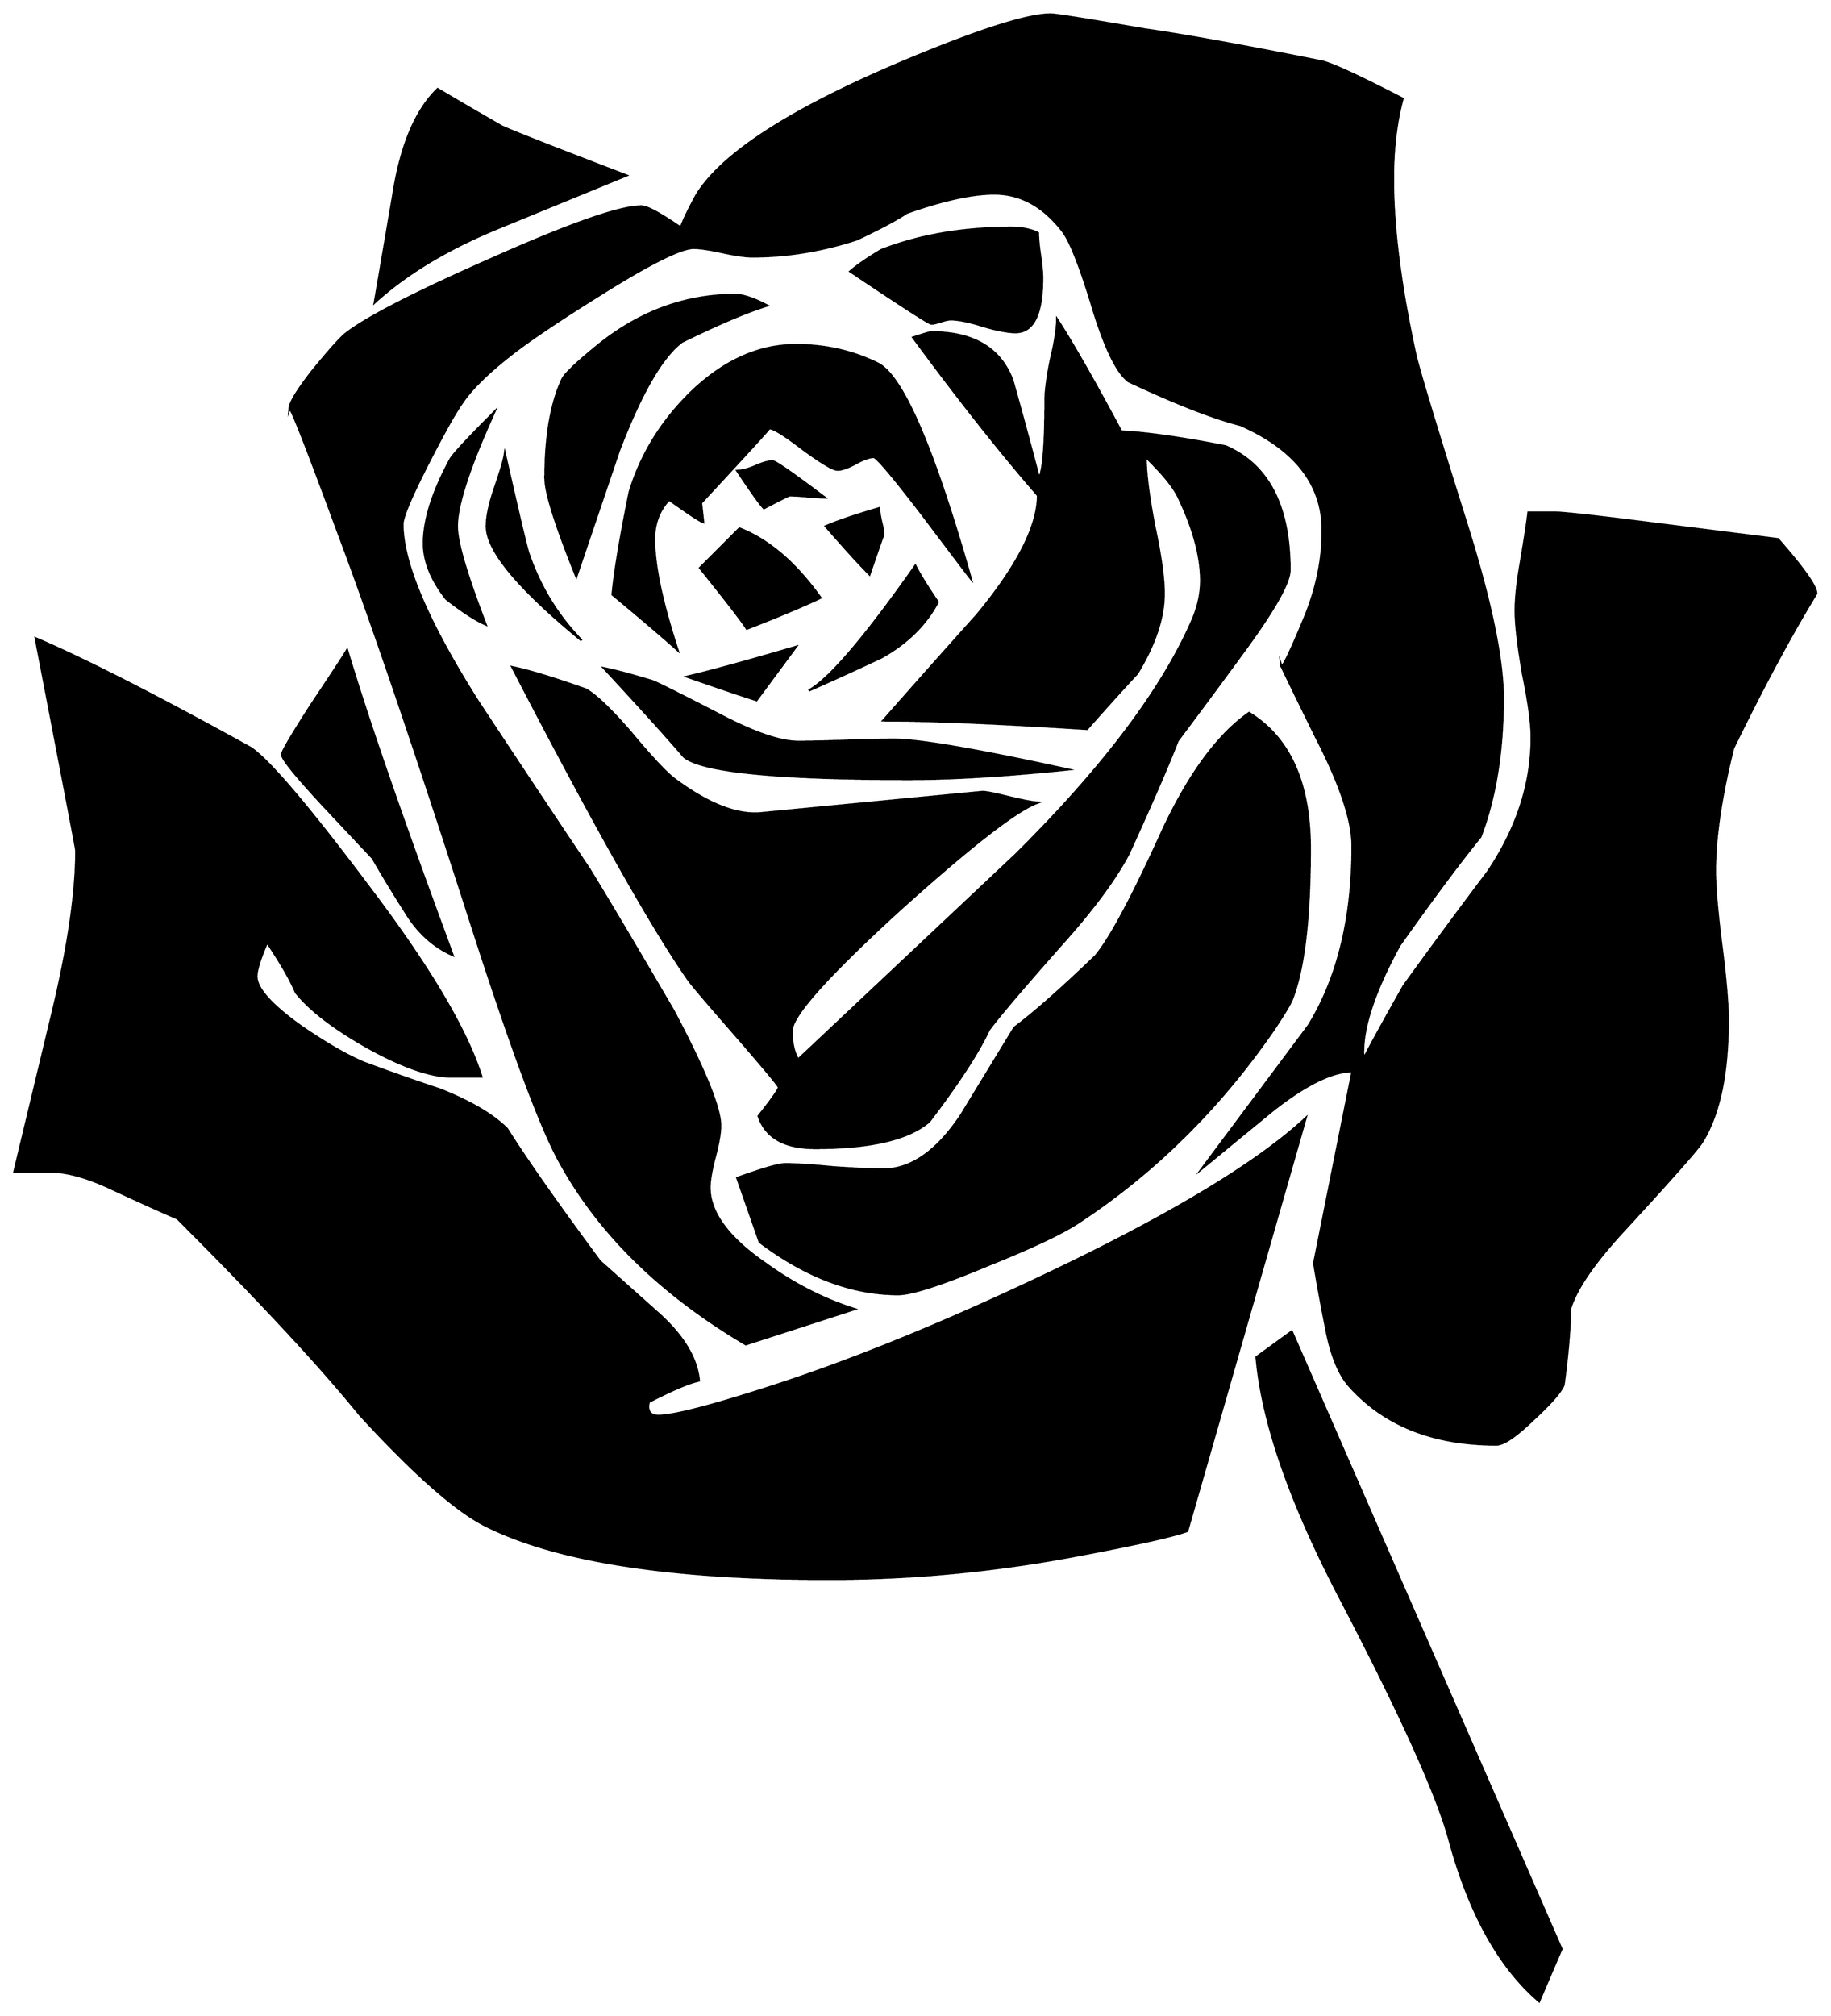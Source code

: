 


\begin{tikzpicture}[y=0.80pt, x=0.80pt, yscale=-1.0, xscale=1.0, inner sep=0pt, outer sep=0pt]
\begin{scope}[shift={(100.0,1699.0)},nonzero rule]
  \path[draw=.,fill=.,line width=1.600pt] (1046.0,-1260.0) ..
    controls (1046.0,-1226.0) and (1037.667,-1209.0) ..
    (1021.0,-1209.0) .. controls (1013.667,-1209.0) and
    (1003.333,-1211.0) .. (990.0,-1215.0) .. controls
    (977.333,-1219.0) and (967.333,-1221.0) .. (960.0,-1221.0) ..
    controls (958.0,-1221.0) and (955.0,-1220.333) ..
    (951.0,-1219.0) .. controls (947.0,-1217.667) and
    (944.0,-1217.0) .. (942.0,-1217.0) .. controls
    (940.0,-1217.0) and (914.667,-1233.333) .. (866.0,-1266.0) ..
    controls (872.0,-1271.333) and (881.667,-1278.0) ..
    (895.0,-1286.0) .. controls (931.0,-1300.0) and
    (971.667,-1307.0) .. (1017.0,-1307.0) .. controls
    (1027.0,-1307.0) and (1035.333,-1305.333) .. (1042.0,-1302.0) ..
    controls (1042.0,-1297.333) and (1042.667,-1290.333) ..
    (1044.0,-1281.0) .. controls (1045.333,-1271.667) and
    (1046.0,-1264.667) .. (1046.0,-1260.0) -- cycle(1772.0,-964.0)
    .. controls (1748.667,-926.0) and (1722.667,-877.667) ..
    (1694.0,-819.0) .. controls (1682.667,-773.667) and
    (1677.0,-735.333) .. (1677.0,-704.0) .. controls
    (1677.0,-688.667) and (1679.0,-665.333) .. (1683.0,-634.0) ..
    controls (1687.0,-602.667) and (1689.0,-579.333) ..
    (1689.0,-564.0) .. controls (1689.0,-514.0) and
    (1681.0,-476.0) .. (1665.0,-450.0) .. controls
    (1661.0,-443.333) and (1635.333,-414.333) .. (1588.0,-363.0) ..
    controls (1562.0,-334.333) and (1546.333,-311.0) ..
    (1541.0,-293.0) .. controls (1541.0,-275.667) and
    (1539.0,-252.0) .. (1535.0,-222.0) .. controls
    (1532.333,-215.333) and (1522.667,-204.333) .. (1506.0,-189.0) ..
    controls (1490.0,-173.667) and (1478.667,-166.0) ..
    (1472.0,-166.0) .. controls (1412.667,-166.0) and
    (1366.667,-184.333) .. (1334.0,-221.0) .. controls
    (1324.0,-232.333) and (1316.667,-250.667) .. (1312.0,-276.0) ..
    controls (1308.0,-296.0) and (1304.333,-316.0) ..
    (1301.0,-336.0) -- (1337.0,-516.0) .. controls
    (1318.333,-516.0) and (1293.667,-504.0) .. (1263.0,-480.0) ..
    controls (1241.0,-462.0) and (1218.667,-443.667) ..
    (1196.0,-425.0) .. controls (1229.333,-469.667) and
    (1262.667,-514.333) .. (1296.0,-559.0) .. controls
    (1323.333,-603.667) and (1337.0,-659.667) .. (1337.0,-727.0) ..
    controls (1337.0,-751.0) and (1325.667,-785.0) ..
    (1303.0,-829.0) .. controls (1281.0,-873.667) and
    (1270.0,-896.333) .. (1270.0,-897.0) .. controls
    (1270.0,-891.0) and (1277.333,-905.667) .. (1292.0,-941.0) ..
    controls (1303.333,-968.333) and (1309.0,-995.667) ..
    (1309.0,-1023.0) .. controls (1309.0,-1066.333) and
    (1283.333,-1099.333) .. (1232.0,-1122.0) .. controls
    (1206.0,-1128.667) and (1171.0,-1142.333) .. (1127.0,-1163.0) ..
    controls (1116.333,-1171.0) and (1105.333,-1193.333) ..
    (1094.0,-1230.0) .. controls (1082.0,-1270.0) and
    (1072.333,-1294.667) .. (1065.0,-1304.0) .. controls
    (1047.0,-1327.333) and (1025.667,-1339.0) .. (1001.0,-1339.0) ..
    controls (980.333,-1339.0) and (953.0,-1333.0) ..
    (919.0,-1321.0) .. controls (909.0,-1314.333) and
    (893.333,-1306.0) .. (872.0,-1296.0) .. controls
    (839.333,-1285.333) and (806.667,-1280.0) .. (774.0,-1280.0) ..
    controls (768.0,-1280.0) and (758.667,-1281.333) ..
    (746.0,-1284.0) .. controls (734.0,-1286.667) and
    (725.0,-1288.0) .. (719.0,-1288.0) .. controls
    (707.0,-1288.0) and (677.667,-1273.333) .. (631.0,-1244.0) ..
    controls (590.333,-1218.667) and (561.333,-1199.0) ..
    (544.0,-1185.0) .. controls (524.0,-1169.0) and
    (510.0,-1155.0) .. (502.0,-1143.0) .. controls
    (495.333,-1133.667) and (484.667,-1114.667) .. (470.0,-1086.0) ..
    controls (454.0,-1054.667) and (446.0,-1035.667) ..
    (446.0,-1029.0) .. controls (446.0,-993.0) and
    (469.333,-938.0) .. (516.0,-864.0) .. controls (550.667,-811.333)
    and (585.667,-758.667) .. (621.0,-706.0) .. controls
    (639.0,-676.667) and (665.333,-632.333) .. (700.0,-573.0) ..
    controls (729.333,-517.667) and (744.0,-481.667) .. (744.0,-465.0)
    .. controls (744.0,-458.333) and (742.333,-448.667) ..
    (739.0,-436.0) .. controls (735.667,-423.333) and (734.0,-413.667)
    .. (734.0,-407.0) .. controls (734.0,-383.667) and
    (751.333,-360.0) .. (786.0,-336.0) .. controls (812.667,-316.667)
    and (840.667,-302.333) .. (870.0,-293.0) -- (768.0,-260.0) ..
    controls (688.0,-307.333) and (629.667,-364.667) .. (593.0,-432.0)
    .. controls (575.0,-464.667) and (546.667,-541.333) ..
    (508.0,-662.0) .. controls (456.667,-821.333) and (415.667,-941.667)
    .. (385.0,-1023.0) .. controls (355.0,-1104.333) and
    (340.0,-1142.333) .. (340.0,-1137.0) .. controls
    (340.0,-1142.333) and (347.0,-1154.0) .. (361.0,-1172.0) ..
    controls (375.667,-1190.0) and (386.0,-1201.667) ..
    (392.0,-1207.0) .. controls (411.333,-1222.333) and
    (457.333,-1246.0) .. (530.0,-1278.0) .. controls
    (603.333,-1310.667) and (650.0,-1327.0) .. (670.0,-1327.0) ..
    controls (675.333,-1327.0) and (687.667,-1320.333) ..
    (707.0,-1307.0) .. controls (709.667,-1314.333) and
    (714.667,-1324.667) .. (722.0,-1338.0) .. controls
    (746.0,-1376.667) and (810.0,-1418.0) .. (914.0,-1462.0) ..
    controls (985.333,-1492.0) and (1032.0,-1507.0) ..
    (1054.0,-1507.0) .. controls (1058.667,-1507.0) and
    (1088.0,-1502.333) .. (1142.0,-1493.0) .. controls
    (1179.333,-1487.667) and (1234.667,-1477.667) .. (1308.0,-1463.0) ..
    controls (1317.333,-1461.0) and (1342.667,-1449.333) ..
    (1384.0,-1428.0) .. controls (1378.0,-1406.0) and
    (1375.0,-1381.0) .. (1375.0,-1353.0) .. controls
    (1375.0,-1307.0) and (1382.0,-1252.0) .. (1396.0,-1188.0) ..
    controls (1399.333,-1173.333) and (1415.667,-1119.333) ..
    (1445.0,-1026.0) .. controls (1467.0,-955.333) and
    (1478.0,-902.0) .. (1478.0,-866.0) .. controls
    (1478.0,-816.0) and (1471.0,-772.667) .. (1457.0,-736.0) ..
    controls (1437.0,-711.333) and (1411.667,-677.333) ..
    (1381.0,-634.0) .. controls (1357.667,-591.333) and
    (1346.333,-557.333) .. (1347.0,-532.0) -- (1347.0,-527.0) ..
    controls (1355.0,-542.333) and (1367.667,-565.333) ..
    (1385.0,-596.0) .. controls (1411.0,-632.0) and
    (1437.333,-667.667) .. (1464.0,-703.0) .. controls
    (1491.333,-743.667) and (1505.0,-785.667) .. (1505.0,-829.0) ..
    controls (1505.0,-842.333) and (1502.333,-862.0) ..
    (1497.0,-888.0) .. controls (1492.333,-914.667) and
    (1490.0,-934.667) .. (1490.0,-948.0) .. controls
    (1490.0,-960.0) and (1491.667,-975.333) .. (1495.0,-994.0) ..
    controls (1499.0,-1018.0) and (1501.333,-1033.333) ..
    (1502.0,-1040.0) -- (1526.0,-1040.0) .. controls
    (1532.667,-1040.0) and (1555.0,-1037.667) .. (1593.0,-1033.0) --
    (1736.0,-1015.0) .. controls (1760.0,-987.667) and
    (1772.0,-970.667) .. (1772.0,-964.0) -- cycle(897.0,-1019.0)
    .. controls (897.0,-1019.667) and (892.667,-1007.333) ..
    (884.0,-982.0) .. controls (874.667,-991.333) and
    (861.0,-1006.333) .. (843.0,-1027.0) .. controls
    (853.667,-1031.667) and (870.333,-1037.333) .. (893.0,-1044.0) ..
    controls (893.0,-1041.333) and (893.667,-1037.0) ..
    (895.0,-1031.0) .. controls (896.333,-1025.667) and
    (897.0,-1021.667) .. (897.0,-1019.0) -- cycle(656.0,-1356.0)
    .. controls (615.333,-1339.333) and (574.667,-1322.667) ..
    (534.0,-1306.0) .. controls (487.333,-1286.667) and
    (449.333,-1263.667) .. (420.0,-1237.0) .. controls
    (420.667,-1240.333) and (426.667,-1275.333) .. (438.0,-1342.0) ..
    controls (445.333,-1386.0) and (459.0,-1417.667) ..
    (479.0,-1437.0) .. controls (492.333,-1429.0) and
    (512.333,-1417.333) .. (539.0,-1402.0) .. controls
    (549.0,-1397.333) and (588.0,-1382.0) .. (656.0,-1356.0) --
    cycle(842.0,-1054.0) .. controls (838.667,-1054.0) and
    (833.333,-1054.333) .. (826.0,-1055.0) .. controls
    (818.667,-1055.667) and (813.0,-1056.0) .. (809.0,-1056.0) ..
    controls (808.333,-1056.0) and (800.333,-1052.0) ..
    (785.0,-1044.0) .. controls (781.667,-1047.333) and
    (773.333,-1059.0) .. (760.0,-1079.0) .. controls
    (764.0,-1079.0) and (769.333,-1080.333) .. (776.0,-1083.0) ..
    controls (783.333,-1086.333) and (789.0,-1088.0) ..
    (793.0,-1088.0) .. controls (795.667,-1088.0) and
    (812.0,-1076.667) .. (842.0,-1054.0) -- cycle(979.0,-978.0) ..
    controls (978.333,-978.667) and (962.667,-999.333) ..
    (932.0,-1040.0) .. controls (905.333,-1074.667) and
    (890.667,-1092.0) .. (888.0,-1092.0) .. controls
    (884.0,-1092.0) and (878.333,-1090.0) .. (871.0,-1086.0) ..
    controls (863.667,-1082.0) and (858.0,-1080.0) ..
    (854.0,-1080.0) .. controls (850.0,-1080.0) and
    (839.333,-1086.333) .. (822.0,-1099.0) .. controls
    (804.667,-1112.333) and (794.0,-1119.0) .. (790.0,-1119.0) ..
    controls (790.667,-1119.0) and (769.333,-1095.667) ..
    (726.0,-1049.0) -- (728.0,-1031.0) .. controls
    (725.333,-1031.667) and (714.667,-1038.667) .. (696.0,-1052.0) ..
    controls (686.667,-1042.0) and (682.0,-1029.667) ..
    (682.0,-1015.0) .. controls (682.0,-990.333) and
    (689.333,-955.667) .. (704.0,-911.0) .. controls (690.667,-923.0)
    and (670.333,-940.333) .. (643.0,-963.0) .. controls
    (645.0,-984.333) and (650.333,-1016.333) .. (659.0,-1059.0) ..
    controls (669.667,-1094.333) and (689.0,-1125.667) ..
    (717.0,-1153.0) .. controls (747.667,-1182.333) and
    (780.333,-1197.0) .. (815.0,-1197.0) .. controls
    (842.333,-1197.0) and (867.667,-1191.333) .. (891.0,-1180.0) ..
    controls (914.333,-1169.333) and (943.667,-1102.0) ..
    (979.0,-978.0) -- cycle(948.0,-956.0) .. controls
    (936.667,-934.667) and (919.0,-917.333) .. (895.0,-904.0) ..
    controls (872.333,-893.333) and (849.667,-883.0) .. (827.0,-873.0)
    .. controls (846.333,-883.667) and (879.667,-922.667) ..
    (927.0,-990.0) .. controls (931.0,-982.0) and (938.0,-970.667)
    .. (948.0,-956.0) -- cycle(788.0,-1234.0) .. controls
    (768.667,-1228.0) and (742.0,-1216.667) .. (708.0,-1200.0) ..
    controls (689.333,-1186.0) and (669.667,-1152.0) ..
    (649.0,-1098.0) .. controls (635.667,-1058.667) and
    (622.333,-1019.333) .. (609.0,-980.0) .. controls
    (589.667,-1028.0) and (580.0,-1058.667) .. (580.0,-1072.0) ..
    controls (580.0,-1111.333) and (585.333,-1142.333) ..
    (596.0,-1165.0) .. controls (598.667,-1170.333) and
    (610.333,-1181.333) .. (631.0,-1198.0) .. controls
    (669.667,-1228.667) and (712.0,-1244.0) .. (758.0,-1244.0) ..
    controls (765.333,-1244.0) and (775.333,-1240.667) ..
    (788.0,-1234.0) -- cycle(838.0,-960.0) .. controls
    (822.667,-952.667) and (799.667,-943.0) .. (769.0,-931.0) ..
    controls (764.333,-938.333) and (749.667,-957.333) .. (725.0,-988.0)
    -- (762.0,-1025.0) .. controls (789.333,-1014.333) and
    (814.667,-992.667) .. (838.0,-960.0) -- cycle(1278.0,-986.0) ..
    controls (1278.0,-974.0) and (1263.0,-947.667) ..
    (1233.0,-907.0) .. controls (1213.0,-879.667) and
    (1193.0,-852.667) .. (1173.0,-826.0) .. controls
    (1163.667,-802.0) and (1148.333,-766.667) .. (1127.0,-720.0) ..
    controls (1114.333,-696.0) and (1093.333,-667.667) ..
    (1064.0,-635.0) .. controls (1028.0,-594.333) and
    (1005.333,-567.667) .. (996.0,-555.0) .. controls (986.0,-533.667)
    and (967.333,-505.0) .. (940.0,-469.0) .. controls
    (920.667,-452.333) and (885.0,-444.0) .. (833.0,-444.0) ..
    controls (804.333,-444.0) and (786.667,-454.0) .. (780.0,-474.0)
    .. controls (792.667,-490.0) and (799.0,-499.0) ..
    (799.0,-501.0) .. controls (799.0,-502.333) and (786.0,-518.0)
    .. (760.0,-548.0) .. controls (732.0,-580.0) and
    (716.667,-598.0) .. (714.0,-602.0) .. controls (680.0,-650.667)
    and (625.0,-748.333) .. (549.0,-895.0) .. controls
    (565.0,-891.667) and (588.0,-884.667) .. (618.0,-874.0) ..
    controls (627.333,-868.667) and (641.0,-855.667) .. (659.0,-835.0)
    .. controls (679.0,-811.0) and (693.0,-796.0) ..
    (701.0,-790.0) .. controls (732.333,-766.667) and (759.333,-756.0)
    .. (782.0,-758.0) -- (990.0,-778.0) .. controls
    (993.333,-778.0) and (1001.667,-776.333) .. (1015.0,-773.0) ..
    controls (1029.0,-769.667) and (1038.0,-768.0) ..
    (1042.0,-768.0) .. controls (1022.667,-761.333) and
    (979.667,-728.0) .. (913.0,-668.0) .. controls (845.0,-606.0)
    and (811.0,-568.0) .. (811.0,-554.0) .. controls
    (811.0,-542.667) and (813.0,-533.667) .. (817.0,-527.0) ..
    controls (885.0,-591.0) and (953.0,-655.0) ..
    (1021.0,-719.0) .. controls (1102.333,-799.667) and
    (1157.333,-872.333) .. (1186.0,-937.0) .. controls
    (1192.0,-950.333) and (1195.0,-963.333) .. (1195.0,-976.0) ..
    controls (1195.0,-998.667) and (1188.0,-1024.667) ..
    (1174.0,-1054.0) .. controls (1169.333,-1064.0) and
    (1159.0,-1076.667) .. (1143.0,-1092.0) .. controls
    (1143.0,-1077.333) and (1145.667,-1056.0) .. (1151.0,-1028.0) ..
    controls (1157.0,-1000.0) and (1160.0,-978.667) ..
    (1160.0,-964.0) .. controls (1160.0,-941.333) and
    (1151.667,-916.333) .. (1135.0,-889.0) .. controls
    (1124.333,-877.667) and (1108.667,-860.333) .. (1088.0,-837.0) ..
    controls (1004.667,-842.333) and (941.0,-845.0) ..
    (897.0,-845.0) .. controls (926.333,-878.333) and (955.667,-911.333)
    .. (985.0,-944.0) .. controls (1023.0,-990.0) and
    (1042.0,-1027.333) .. (1042.0,-1056.0) .. controls
    (1006.667,-1096.667) and (967.667,-1146.0) .. (925.0,-1204.0) ..
    controls (935.0,-1207.333) and (940.667,-1209.0) ..
    (942.0,-1209.0) .. controls (981.333,-1209.0) and
    (1006.667,-1194.0) .. (1018.0,-1164.0) .. controls
    (1026.667,-1133.333) and (1035.0,-1102.667) .. (1043.0,-1072.0) ..
    controls (1047.0,-1079.333) and (1049.0,-1103.667) ..
    (1049.0,-1145.0) .. controls (1049.0,-1153.667) and
    (1050.667,-1166.333) .. (1054.0,-1183.0) .. controls
    (1058.0,-1199.667) and (1060.0,-1212.333) .. (1060.0,-1221.0) ..
    controls (1074.667,-1198.333) and (1094.667,-1163.333) ..
    (1120.0,-1116.0) .. controls (1144.667,-1114.667) and
    (1177.333,-1110.0) .. (1218.0,-1102.0) .. controls
    (1258.0,-1084.667) and (1278.0,-1046.0) .. (1278.0,-986.0) --
    cycle(1070.0,-799.0) .. controls (1012.0,-793.0) and
    (962.333,-790.0) .. (921.0,-790.0) .. controls (797.0,-790.0)
    and (726.667,-797.0) .. (710.0,-811.0) .. controls
    (694.0,-829.667) and (669.0,-857.333) .. (635.0,-894.0) ..
    controls (645.0,-892.0) and (660.0,-888.0) .. (680.0,-882.0)
    .. controls (684.0,-880.667) and (706.667,-869.333) ..
    (748.0,-848.0) .. controls (778.0,-832.667) and (801.0,-825.0)
    .. (817.0,-825.0) .. controls (827.0,-825.0) and
    (842.0,-825.333) .. (862.0,-826.0) .. controls (882.0,-826.667)
    and (897.0,-827.0) .. (907.0,-827.0) .. controls
    (930.333,-827.0) and (984.667,-817.667) .. (1070.0,-799.0) --
    cycle(815.0,-914.0) -- (778.0,-864.0) .. controls
    (763.333,-868.667) and (741.667,-876.0) .. (713.0,-886.0) ..
    controls (735.667,-891.333) and (769.667,-900.667) .. (815.0,-914.0)
    -- cycle(1297.0,-725.0) .. controls (1297.0,-659.0) and
    (1291.333,-611.667) .. (1280.0,-583.0) .. controls
    (1278.0,-578.333) and (1272.333,-569.0) .. (1263.0,-555.0) ..
    controls (1212.333,-481.667) and (1151.667,-421.667) ..
    (1081.0,-375.0) .. controls (1066.333,-365.0) and
    (1038.333,-351.667) .. (997.0,-335.0) .. controls (952.333,-316.333)
    and (923.667,-307.0) .. (911.0,-307.0) .. controls
    (867.667,-307.0) and (824.333,-323.333) .. (781.0,-356.0) ..
    controls (776.333,-369.333) and (769.333,-389.333) .. (760.0,-416.0)
    .. controls (784.0,-424.667) and (799.0,-429.0) ..
    (805.0,-429.0) .. controls (815.0,-429.0) and (830.333,-428.0)
    .. (851.0,-426.0) .. controls (871.667,-424.667) and
    (887.0,-424.0) .. (897.0,-424.0) .. controls (923.0,-424.0)
    and (947.333,-441.0) .. (970.0,-475.0) .. controls
    (986.667,-502.333) and (1003.333,-529.667) .. (1020.0,-557.0) ..
    controls (1038.0,-570.333) and (1063.333,-592.667) ..
    (1096.0,-624.0) .. controls (1110.0,-640.667) and
    (1131.333,-680.667) .. (1160.0,-744.0) .. controls
    (1184.667,-796.0) and (1211.333,-832.0) .. (1240.0,-852.0) ..
    controls (1278.0,-828.667) and (1297.0,-786.333) ..
    (1297.0,-725.0) -- cycle(614.0,-920.0) .. controls
    (554.667,-968.667) and (525.0,-1004.333) .. (525.0,-1027.0) ..
    controls (525.0,-1035.667) and (527.333,-1047.0) ..
    (532.0,-1061.0) .. controls (538.0,-1078.333) and
    (541.333,-1089.667) .. (542.0,-1095.0) .. controls
    (554.667,-1039.0) and (562.0,-1008.0) .. (564.0,-1002.0) ..
    controls (574.667,-970.667) and (591.333,-943.333) .. (614.0,-920.0)
    -- cycle(532.0,-1134.0) .. controls (508.667,-1082.667) and
    (497.0,-1047.0) .. (497.0,-1027.0) .. controls
    (497.0,-1012.333) and (506.0,-981.667) .. (524.0,-935.0) ..
    controls (514.667,-939.0) and (502.333,-947.0) .. (487.0,-959.0)
    .. controls (473.0,-977.0) and (466.0,-994.333) ..
    (466.0,-1011.0) .. controls (466.0,-1033.0) and
    (474.333,-1059.333) .. (491.0,-1090.0) .. controls
    (493.667,-1094.667) and (507.333,-1109.333) .. (532.0,-1134.0) --
    cycle(1533.0,307.0) .. controls (1528.333,317.667) and
    (1521.333,334.0) .. (1512.0,356.0) .. controls (1474.667,324.0)
    and (1446.667,273.667) .. (1428.0,205.0) .. controls
    (1416.667,163.0) and (1383.0,88.333) .. (1327.0,-19.0) ..
    controls (1279.0,-110.333) and (1252.333,-186.667) ..
    (1247.0,-248.0) -- (1280.0,-272.0) -- (1533.0,307.0) --
    cycle(493.0,-625.0) .. controls (475.0,-633.0) and
    (460.333,-646.333) .. (449.0,-665.0) .. controls (438.333,-681.667)
    and (428.0,-698.667) .. (418.0,-716.0) .. controls
    (417.333,-716.667) and (401.667,-733.333) .. (371.0,-766.0) ..
    controls (345.667,-793.333) and (333.0,-809.0) .. (333.0,-813.0)
    .. controls (333.0,-815.667) and (342.0,-831.0) ..
    (360.0,-859.0) .. controls (381.333,-891.0) and (392.667,-908.333)
    .. (394.0,-911.0) .. controls (413.333,-846.333) and
    (446.333,-751.0) .. (493.0,-625.0) -- cycle(1293.0,-472.0) ..
    controls (1268.333,-386.0) and (1231.333,-257.0) ..
    (1182.0,-85.0) .. controls (1169.333,-80.333) and (1136.667,-73.0)
    .. (1084.0,-63.0) .. controls (1004.667,-47.667) and
    (925.333,-40.0) .. (846.0,-40.0) .. controls (699.333,-40.0) and
    (592.667,-56.333) .. (526.0,-89.0) .. controls (498.0,-102.333)
    and (458.0,-137.333) .. (406.0,-194.0) .. controls
    (369.333,-239.333) and (312.333,-300.667) .. (235.0,-378.0) ..
    controls (221.0,-384.0) and (200.333,-393.333) .. (173.0,-406.0)
    .. controls (150.333,-416.667) and (131.0,-422.0) ..
    (115.0,-422.0) -- (82.0,-422.0) .. controls (94.0,-472.0)
    and (106.0,-522.0) .. (118.0,-572.0) .. controls
    (132.667,-633.333) and (140.0,-683.667) .. (140.0,-723.0) ..
    controls (140.0,-724.333) and (127.333,-790.667) .. (102.0,-922.0)
    .. controls (148.667,-902.0) and (216.0,-867.667) ..
    (304.0,-819.0) .. controls (322.0,-806.333) and (359.0,-762.667)
    .. (415.0,-688.0) .. controls (471.0,-614.0) and
    (506.0,-555.0) .. (520.0,-511.0) -- (492.0,-511.0) ..
    controls (472.667,-511.0) and (446.667,-520.0) .. (414.0,-538.0)
    .. controls (382.0,-556.0) and (359.333,-573.333) ..
    (346.0,-590.0) .. controls (341.333,-601.333) and (332.333,-617.0)
    .. (319.0,-637.0) .. controls (312.333,-621.667) and
    (309.0,-611.0) .. (309.0,-605.0) .. controls (309.0,-593.667)
    and (323.0,-578.0) .. (351.0,-558.0) .. controls
    (374.333,-542.0) and (394.0,-530.667) .. (410.0,-524.0) ..
    controls (433.333,-515.333) and (457.0,-507.0) .. (481.0,-499.0)
    .. controls (509.667,-487.667) and (530.667,-475.333) ..
    (544.0,-462.0) .. controls (562.0,-433.333) and (591.0,-392.0)
    .. (631.0,-338.0) .. controls (649.667,-321.333) and
    (668.333,-304.667) .. (687.0,-288.0) .. controls (709.667,-267.333)
    and (722.0,-246.667) .. (724.0,-226.0) .. controls
    (714.667,-224.0) and (699.0,-217.333) .. (677.0,-206.0) ..
    controls (675.0,-197.333) and (678.0,-193.0) .. (686.0,-193.0)
    .. controls (700.667,-193.0) and (737.667,-202.667) ..
    (797.0,-222.0) .. controls (874.333,-247.333) and (961.0,-283.0)
    .. (1057.0,-329.0) .. controls (1169.667,-383.0) and
    (1248.333,-430.667) .. (1293.0,-472.0) -- cycle;
\end{scope}

\end{tikzpicture}

